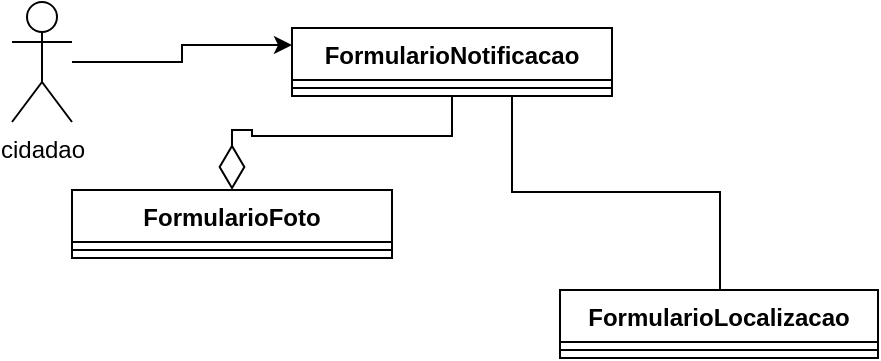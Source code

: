 <mxfile version="20.2.8" type="github">
  <diagram id="C5RBs43oDa-KdzZeNtuy" name="Page-1">
    <mxGraphModel dx="755" dy="482" grid="1" gridSize="10" guides="1" tooltips="1" connect="1" arrows="1" fold="1" page="1" pageScale="1" pageWidth="827" pageHeight="1169" math="0" shadow="0">
      <root>
        <mxCell id="WIyWlLk6GJQsqaUBKTNV-0" />
        <mxCell id="WIyWlLk6GJQsqaUBKTNV-1" parent="WIyWlLk6GJQsqaUBKTNV-0" />
        <mxCell id="P6FKlZOlSytzMQYMucvJ-14" style="edgeStyle=orthogonalEdgeStyle;rounded=0;orthogonalLoop=1;jettySize=auto;html=1;endArrow=diamondThin;endFill=0;endSize=20;" edge="1" parent="WIyWlLk6GJQsqaUBKTNV-1" source="P6FKlZOlSytzMQYMucvJ-0" target="P6FKlZOlSytzMQYMucvJ-6">
          <mxGeometry relative="1" as="geometry" />
        </mxCell>
        <mxCell id="P6FKlZOlSytzMQYMucvJ-16" style="edgeStyle=orthogonalEdgeStyle;rounded=0;orthogonalLoop=1;jettySize=auto;html=1;endArrow=none;endFill=0;" edge="1" parent="WIyWlLk6GJQsqaUBKTNV-1" source="P6FKlZOlSytzMQYMucvJ-0" target="P6FKlZOlSytzMQYMucvJ-10">
          <mxGeometry relative="1" as="geometry">
            <Array as="points">
              <mxPoint x="310" y="261" />
              <mxPoint x="414" y="261" />
            </Array>
          </mxGeometry>
        </mxCell>
        <mxCell id="P6FKlZOlSytzMQYMucvJ-0" value="FormularioNotificacao" style="swimlane;fontStyle=1;align=center;verticalAlign=top;childLayout=stackLayout;horizontal=1;startSize=26;horizontalStack=0;resizeParent=1;resizeParentMax=0;resizeLast=0;collapsible=1;marginBottom=0;" vertex="1" parent="WIyWlLk6GJQsqaUBKTNV-1">
          <mxGeometry x="200" y="179" width="160" height="34" as="geometry" />
        </mxCell>
        <mxCell id="P6FKlZOlSytzMQYMucvJ-2" value="" style="line;strokeWidth=1;fillColor=none;align=left;verticalAlign=middle;spacingTop=-1;spacingLeft=3;spacingRight=3;rotatable=0;labelPosition=right;points=[];portConstraint=eastwest;strokeColor=inherit;" vertex="1" parent="P6FKlZOlSytzMQYMucvJ-0">
          <mxGeometry y="26" width="160" height="8" as="geometry" />
        </mxCell>
        <mxCell id="P6FKlZOlSytzMQYMucvJ-5" style="edgeStyle=orthogonalEdgeStyle;rounded=0;orthogonalLoop=1;jettySize=auto;html=1;entryX=0;entryY=0.25;entryDx=0;entryDy=0;" edge="1" parent="WIyWlLk6GJQsqaUBKTNV-1" source="P6FKlZOlSytzMQYMucvJ-4" target="P6FKlZOlSytzMQYMucvJ-0">
          <mxGeometry relative="1" as="geometry" />
        </mxCell>
        <mxCell id="P6FKlZOlSytzMQYMucvJ-4" value="cidadao" style="shape=umlActor;verticalLabelPosition=bottom;verticalAlign=top;html=1;" vertex="1" parent="WIyWlLk6GJQsqaUBKTNV-1">
          <mxGeometry x="60" y="166" width="30" height="60" as="geometry" />
        </mxCell>
        <mxCell id="P6FKlZOlSytzMQYMucvJ-6" value="FormularioFoto" style="swimlane;fontStyle=1;align=center;verticalAlign=top;childLayout=stackLayout;horizontal=1;startSize=26;horizontalStack=0;resizeParent=1;resizeParentMax=0;resizeLast=0;collapsible=1;marginBottom=0;" vertex="1" parent="WIyWlLk6GJQsqaUBKTNV-1">
          <mxGeometry x="90" y="260" width="160" height="34" as="geometry" />
        </mxCell>
        <mxCell id="P6FKlZOlSytzMQYMucvJ-8" value="" style="line;strokeWidth=1;fillColor=none;align=left;verticalAlign=middle;spacingTop=-1;spacingLeft=3;spacingRight=3;rotatable=0;labelPosition=right;points=[];portConstraint=eastwest;strokeColor=inherit;" vertex="1" parent="P6FKlZOlSytzMQYMucvJ-6">
          <mxGeometry y="26" width="160" height="8" as="geometry" />
        </mxCell>
        <mxCell id="P6FKlZOlSytzMQYMucvJ-10" value="FormularioLocalizacao" style="swimlane;fontStyle=1;align=center;verticalAlign=top;childLayout=stackLayout;horizontal=1;startSize=26;horizontalStack=0;resizeParent=1;resizeParentMax=0;resizeLast=0;collapsible=1;marginBottom=0;" vertex="1" parent="WIyWlLk6GJQsqaUBKTNV-1">
          <mxGeometry x="334" y="310" width="159" height="34" as="geometry" />
        </mxCell>
        <mxCell id="P6FKlZOlSytzMQYMucvJ-11" value="" style="line;strokeWidth=1;fillColor=none;align=left;verticalAlign=middle;spacingTop=-1;spacingLeft=3;spacingRight=3;rotatable=0;labelPosition=right;points=[];portConstraint=eastwest;strokeColor=inherit;" vertex="1" parent="P6FKlZOlSytzMQYMucvJ-10">
          <mxGeometry y="26" width="159" height="8" as="geometry" />
        </mxCell>
      </root>
    </mxGraphModel>
  </diagram>
</mxfile>
